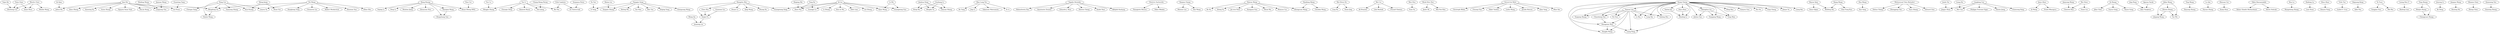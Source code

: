 strict digraph G{
"Yixin Chen" -> "Zhicheng Cui"
"Qi Qian" -> "Juhua Hu"
"Jian Pei" -> "Juhua Hu"
"Jian Pei" -> "Mingdong Ou"
"Heng Huang" -> "Yeqing Li"
"Tao Li" -> "Chunqiu Zeng"
"Fei Wang" -> "Hanghang Tong"
"Fei Wang" -> "Mingdong Ou"
"Yangqiu Song" -> "Chenguang Wang"
"Meng Qu" -> "Junming Liu"
"Jianhua Feng" -> "Huiqi Hu"
"Man Lung Yiu" -> "Bo Tang"
"Man Lung Yiu" -> "Jing Li"
"Vagelis Hristidis" -> "Mahashweta Das"
"Dimitris Sacharidis" -> "Panagiotis Bouros"
"Xiaojun Chang" -> "Minnan Luo"
"Haixun Wang" -> "Zhongyuan Wang"
"Heng Huang" -> "Peng Li"
"Wei-Shinn Ku" -> "Ling Hu"
"Erik Cambria" -> "Iti Chaturvedi"
"Yun Lu" -> "Mingjin Zhang"
"Tong Xu" -> "Zhen Pan"
"Wei Liu" -> "Ali Braytee"
"Wen Hua" -> "Yuan Su"
"Wook-Shin Han" -> "Jinoh Oh"
"Gerard de Melo" -> "Christoph Böhm"
"Zhefeng Wang" -> "Lingyang Chu"
"Da Yan" -> "Yi Yang"
"Vagelis Hristidis" -> "Anastasios Zouzias"
"Haixun Wang" -> "Bo Xu"
"Jian Pei" -> "Zimu Zheng"
"Jian Pei" -> "Xiaoning Xu"
"Heng Huang" -> "Wenhao Jiang"
"Tao Li" -> "Ramesh Baral"
"Xueqi Cheng" -> "Yaogong Zhang"
"Xueqi Cheng" -> "Yanyan Lan"
"Yanyan Lan" -> "Pengfei Wang"
"Yanyan Lan" -> "Fei Sun"
"Yangqiu Song" -> "Yangxin Zhong"
"Yangqiu Song" -> "Heting Wu"
"Buyue Qian" -> "Weifeng Zhi"
"Gerard de Melo" -> "Chuang Gan"
"Hua Wang" -> "Xue Yang"
"Mohammad Taha Bahadori" -> "Dehua Cheng"
"Junfu Yin" -> "Jingyu Shao"
"Guoliang Li" -> "Minghe Yu"
"Guoliang Li" -> "Huiqi Hu"
"Xiaofeng Meng" -> "Zhongyuan Wang"
"Jiayu Zhou" -> "Qi Wang"
"Jian Pei" -> "Lingyang Chu"
"Qi Liu" -> "Lei Zhang"
"Liang Hu" -> "Wei Cao"
"Dimitris Sacharidis" -> "Nikos Bikakis"
"Peng Cui" -> "Kun Kuang"
"Peng Cui" -> "Chengxi Zang"
"Heng Huang" -> "Zhouyuan Huo"
"Wei-Shinn Ku" -> "Yinan Jing"
"Qi Liu" -> "Li Zhang"
"Qi Liu" -> "Run-ze Wu"
"Wenlin Chen" -> "Wenlin Wang"
"Shixia Liu" -> "Yangxin Zhong"
"Hengshu Zhu" -> "Huayu Li"
"Gerard de Melo" -> "Niket Tandon"
"Vagelis Hristidis" -> "Eduardo J. Ruiz"
"Jianyong Wang" -> "Chenwei Ran"
"Haiping Ma" -> "Zhen Pan"
"Peng Cui" -> "Daixin Wang"
"Haixun Wang" -> "Zhongyuan Wang"
"Qi Zhang" -> "Jifan Chen"
"Hengshu Zhu" -> "Guangxiang Zeng"
"Man Lung Yiu" -> "Takazumi Matsumoto"
"Mohammad Taha Bahadori" -> "Zhengping Che"
"Wei Shen" -> "Yinan Liu"
"Wei Shen" -> "Chenwei Ran"
"Jiannan Wang" -> "Lingyang Chu"
"Vagelis Hristidis" -> "Shiwen Cheng"
"Peng Cui" -> "Linyun Yu"
"Haixun Wang" -> "Zheng Yu"
"Heng Huang" -> "Shuai Zheng 0002"
"Jing Peng" -> "Alan Varghese"
"Qi Liu" -> "Zhen Pan"
"longbing Cao" -> "Philippe Fournier-Viger"
"Wei Liu" -> "Lida Rashidi"
"Hengshu Zhu" -> "Qing Wang"
"Qifan Wang" -> "Zhiwei Zhang"
"Vagelis Hristidis" -> "Azade Nazi"
"Xiang Wang" -> "Chia-Tung Kuo"
"Hengshu Zhu" -> "Yanjie Fu"
"Jianhua Feng" -> "Minghe Yu"
"Gerard de Melo" -> "Linlin Wang"
"Man Lung Yiu" -> "Yu Li"
"Ting Wang" -> "Xinyang Zhang"
"Peng Cui" -> "Tianyang Zhang"
"Jian Pei" -> "Yutao Zhang"
"longbing Cao" -> "Jingyu Shao"
"Lu Qin" -> "Siyuan Zhang"
"Zhiyuan Cai" -> "Kaiqi Zhao"
"Jian Pei" -> "Nguyen Xuan Vinh"
"Fei Wang" -> "Linyun Yu"
"Buyue Qian" -> "Sean Gilpin"
"Chang-Shing Perng" -> "Yexi Jiang"
"Hengshu Zhu" -> "Chen Zhu"
"Mohammad Taha Bahadori" -> "Yuyu Zhang"
"Meng Jiang" -> "Huan Gui"
"Oktie Hassanzadeh" -> "Bahar Ghadiri Bashardoost"
"Hua Lu" -> "Wangsheng Zhang"
"Jianhua Feng" -> "Zeyuan Shang"
"Haibing Lu" -> "Lian Duan"
"Peng Cui" -> "Mingdong Ou"
"Fei Wang" -> "Chuanren Liu"
"Xueqi Cheng" -> "Liang Pang"
"Wenlin Chen" -> "Quan Zhou"
"Zhou Zhao" -> "Hanyin Fang"
"Yufei Tao" -> "Isabel F. Cruz"
"Haixun Wang" -> "Jin-woo Park"
"Haixun Wang" -> "Xiangyan Sun"
"Heng Huang" -> "Hongchang Gao"
"Heng Huang" -> "Wenhao Jiang"
"Fei Wang" -> "Robert Moskovitch"
"Xueqi Cheng" -> "Yantao Jia"
"Xueqi Cheng" -> "Jinhua Gao"
"Deguang Kong" -> "Qihe Pan"
"longbing Cao" -> "Xinxin Jiang"
"Wook-Shin Han" -> "Min-Soo Kim"
"Chen Zhu" -> "Yanjie Fu"
"Ye Yuan" -> "Yongjiao Sun"
"Leong Hou U" -> "Bailong Liao"
"Xiaofeng Meng" -> "Chunkai Wang"
"Xueqi Cheng" -> "Peng Bao"
"Qi Liu" -> "Defu Lian"
"Yangqiu Song" -> "Yi Yang"
"Ying Zhang" -> "Wenjie Zhang"
"Qifan Wang" -> "Jingang Wang"
"Mohammad Taha Bahadori" -> "Edward Choi"
"Qi Liu" -> "Guangming Guo"
"longbing Cao" -> "Guansong Pang"
"Soujanya Poria" -> "Iti Chaturvedi"
"Le Wu" -> "Yijun Wang"
"Jian Pei" -> "Hui-Ju Hung"
"Jian Pei" -> "Lei Duan"
"Tao Li" -> "Mingjin Zhang"
"Fei Wang" -> "Zhaonan Sun"
"Oktie Hassanzadeh" -> "Shirin Sohrabi"
"Vagelis Hristidis" -> "Abhijith Kashyap"
"Heng Huang" -> "Zhouyuan Huo"
"Xueqi Cheng" -> "Shengxian Wan"
"Xueqi Cheng" -> "Zeya Zhao"
"Qi Liu" -> "Yijun Wang"
"Qi Zhang" -> "Yuyun Gong"
"Jiuyong Li" -> "Ke Deng"
"Tao Li" -> "Rui Xia"
"Tong Xu" -> "Guangyi Lv"
"Hengshu Zhu" -> "Huang Xu"
"Meng Jiang" -> "Kun Kuang"
"Haixun Wang" -> "Shuai Ma"
"Xueqi Cheng" -> "Tianyou Guo"
"Xueqi Cheng" -> "Lu Bai"
"Xueqi Cheng" -> "Hui Du"
"Gerard de Melo" -> "Jacobo Rouces"
"Ye Yuan" -> "Mei Bai"
"Guanting Tang" -> "Lei Duan"
"Xueqi Cheng" -> "Manling Li"
"Erik Cambria" -> "Rui Xia"
"Wenlin Chen" -> "Zhicheng Cui"
"Ying Zhang" -> "Chengyuan Zhang"
"Wei Liu" -> "Prasad Cheema"
"Gerard de Melo" -> "Qian Yang"
"Xueqi Cheng" -> "Yongqing Wang"
"Gerard de Melo" -> "Miao Xie"
"Xiao Cai" -> "Shuai Zheng 0002"
"Qi Liu" -> "Guangxiang Zeng"
"Heng Huang" -> "Xiaoqian Wang"
"Xueqi Cheng" -> "Shenghua Liu"
"Qi Zhang" -> "Yeyun Gong"
"Xiang Wang" -> "Weifeng Zhi"
"Tao Li" -> "Yexi Jiang"
"Xueqi Cheng" -> "Suqi Cheng"
"Yujie He" -> "Zhicheng Cui"
"Guannan Liu" -> "Yanjie Fu"
"Xueqi Cheng" -> "Long Xia"
"Aparna Varde" -> "Alan Varghese"
"Yangqiu Song" -> "Tao Han"
"Jianguo Wang" -> "Ruining He"
"Jiayu Zhou" -> "Preeti Bhargava"
"Le Wu" -> "Guangming Guo"
"Yangqiu Song" -> "Ben Tan"
"Fei Wang" -> "Zihao Zhu"
"Xueqi Cheng" -> "Pengfei Wang"
"Yangqiu Song" -> "Deqing Yang"
"Qifan Wang" -> "Tao Wu"
"Minmin Chen" -> "Zheng Chen"
"Xiaojun Chang" -> "Sen Wang"
"longbing Cao" -> "Wei Cao"
"Haixun Wang" -> "Wanyun Cui"
"Xueqi Cheng" -> "Fei Sun"
"Guoliang Li" -> "Zeyuan Shang"
"Xueqi Cheng" -> "Yadong Zhu"
"Qi Liu" -> "Guangyi Lv"
"Xueqi Cheng" -> "Jianye Yu"
"Xueqi Cheng" -> "Tong Man"
"Yixin Chen" -> "Quan Zhou"
"Quanzeng You" -> "Danning Zheng"
"Xueqi Cheng" -> "Chaosheng Fan"
"Xueqi Cheng" -> "Liang Bai"
"Mingdong Ou" -> "Daixin Wang"
"Yanyan Lan" -> "Long Xia"
"Yanyan Lan" -> "Yadong Zhu"
"Yanyan Lan" -> "Liang Pang"
"Wenjie Zhang" -> "Chengyuan Zhang"
"Yanjie Fu" -> "Junming Liu"
"Yanyan Lan" -> "Yaogong Zhang"
"Zhiwei Zhang" -> "Tao Wu"
"Yanyan Lan" -> "Chaosheng Fan"
"Xiaoqian Wang" -> "Hongchang Gao"
"Chaosheng Fan" -> "Shengxian Wan"
"Zeya Zhao" -> "Manling Li"
"Shengxian Wan" -> "Pengfei Wang"
"Shengxian Wan" -> "Liang Pang"
"Zhiwei Zhang" -> "Jingang Wang"
"Yanyan Lan" -> "Shengxian Wan"
"Yantao Jia" -> "Manling Li"
"Shenghua Liu" -> "Yongqing Wang"
"Shenghua Liu" -> "Tong Man"
"Shenghua Liu" -> "Jinhua Gao"
"Yanyan Lan" -> "Lu Bai"
}